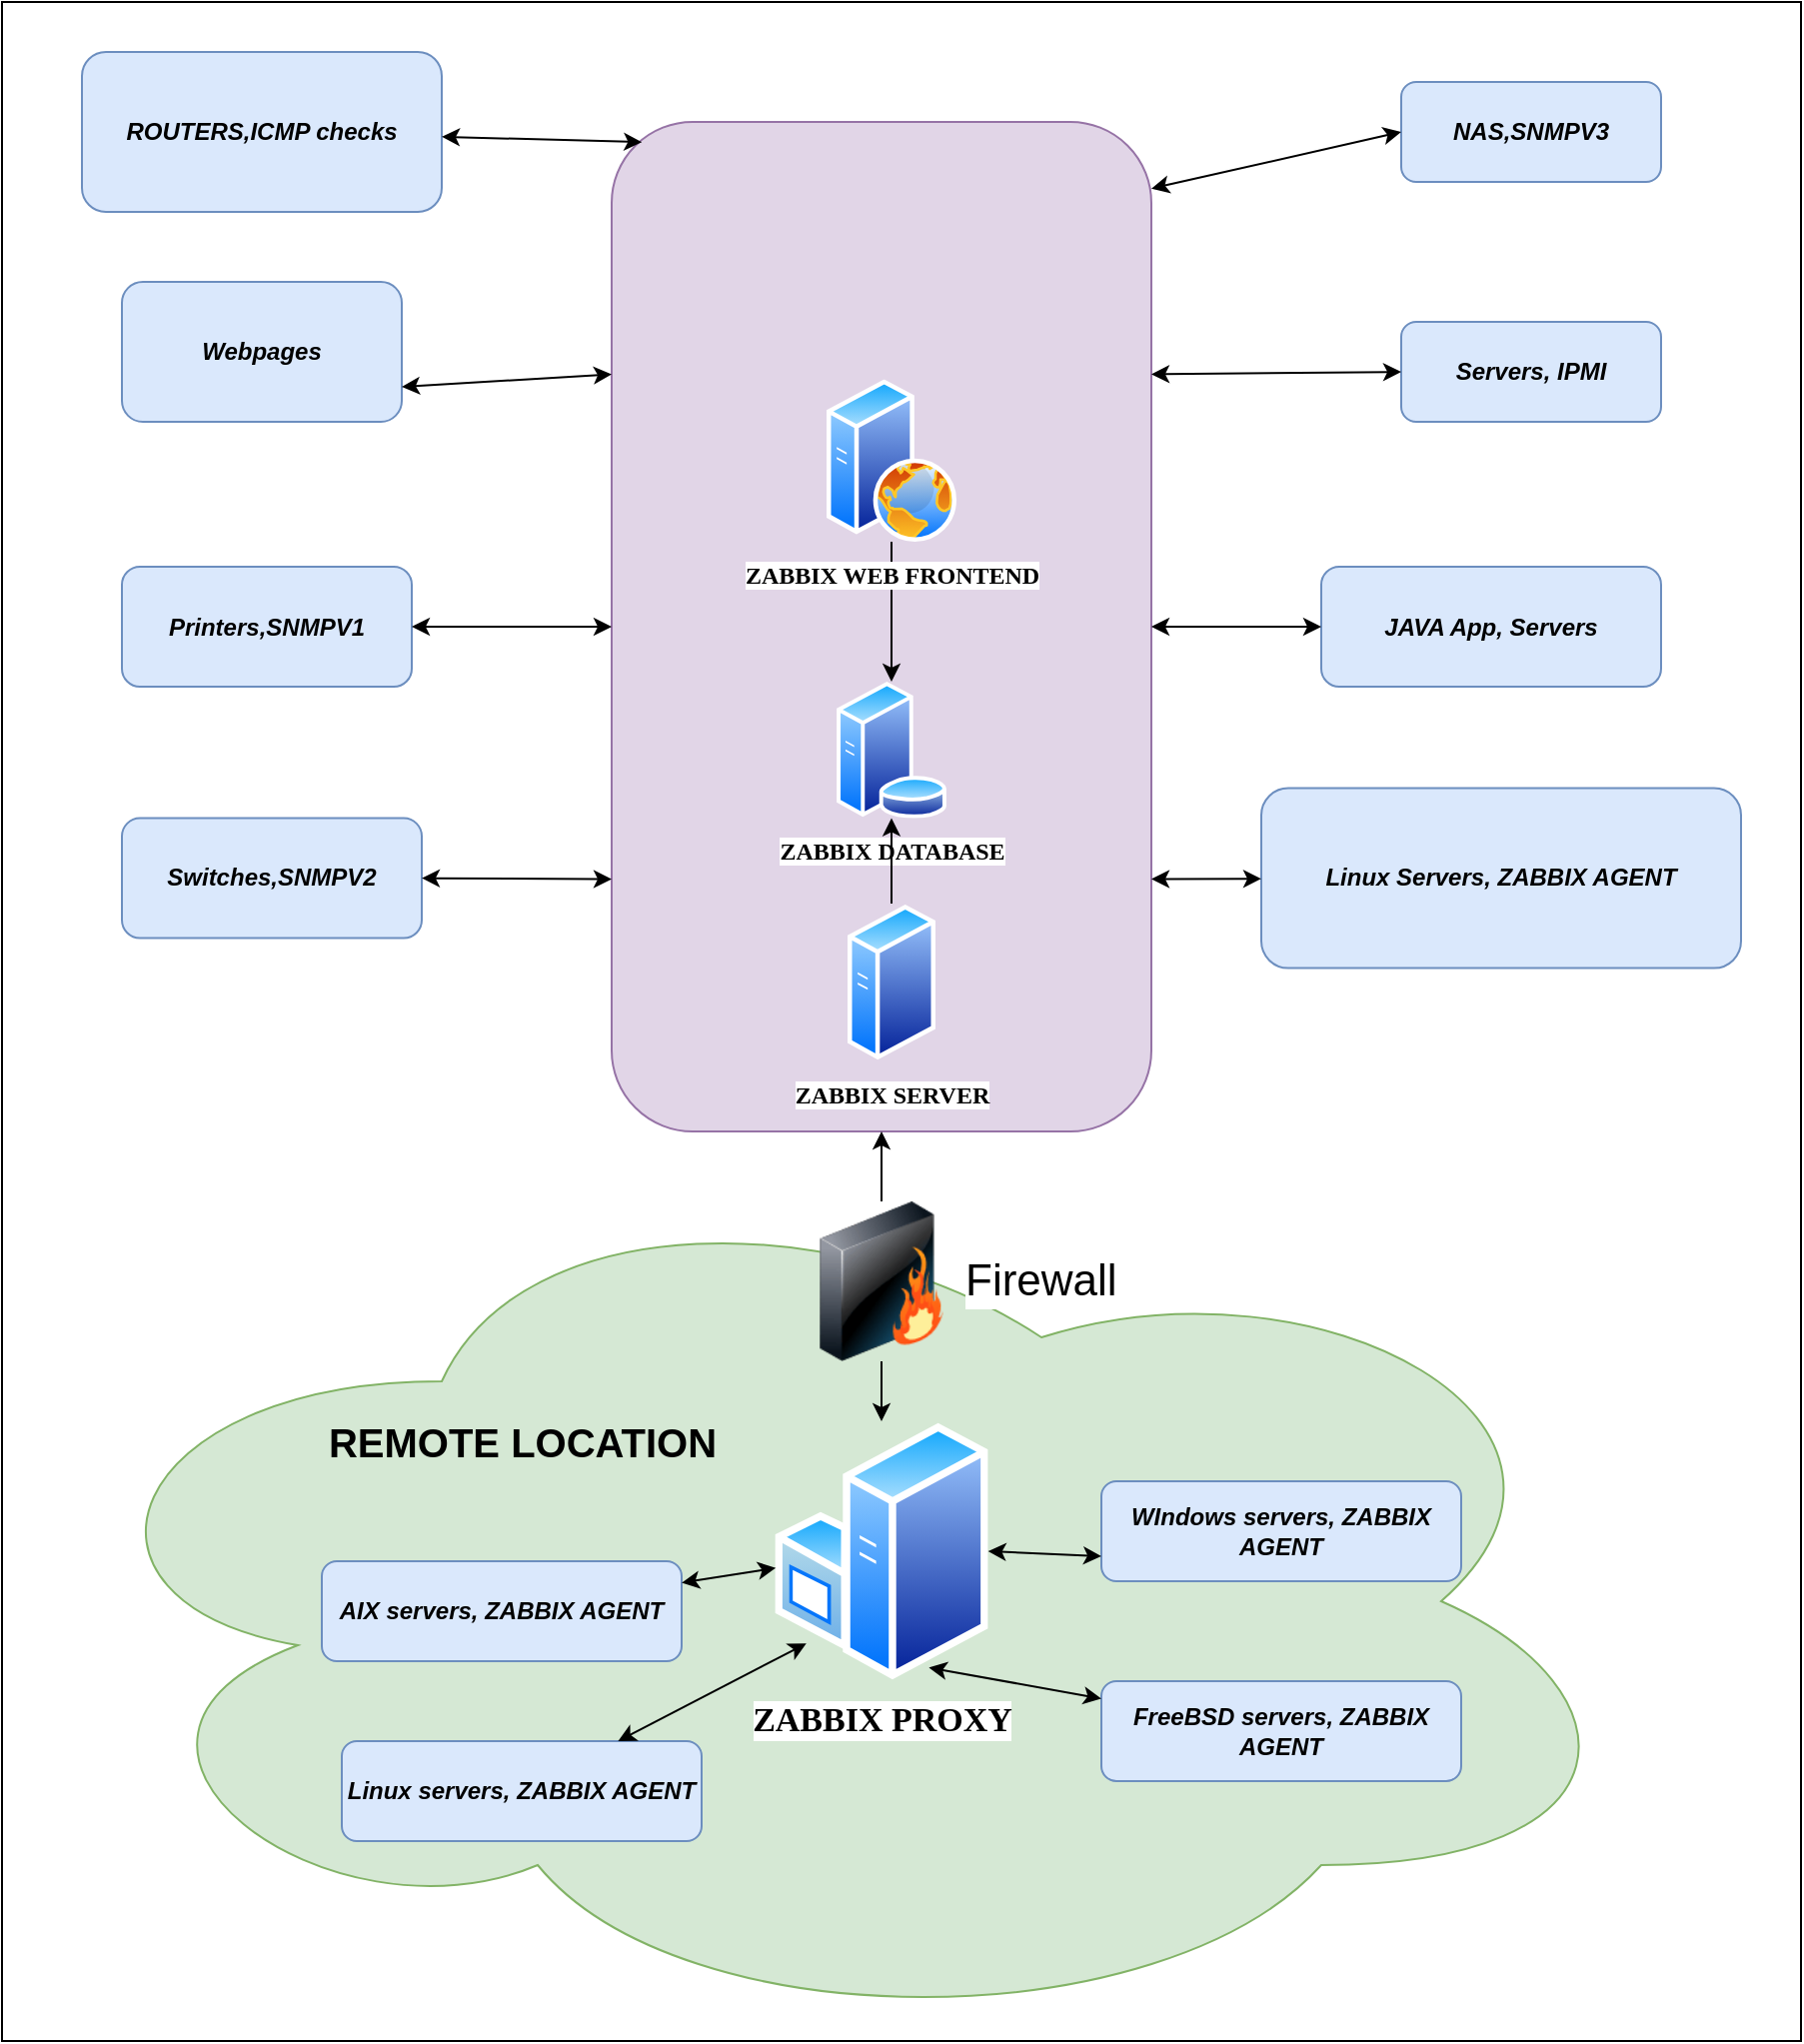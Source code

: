 <mxfile version="13.6.6" type="github">
  <diagram name="Page-1" id="55a83fd1-7818-8e21-69c5-c3457e3827bb">
    <mxGraphModel dx="2553" dy="1240" grid="1" gridSize="10" guides="1" tooltips="1" connect="1" arrows="1" fold="1" page="1" pageScale="1" pageWidth="1100" pageHeight="850" background="#ffffff" math="0" shadow="0">
      <root>
        <mxCell id="0" />
        <mxCell id="1" parent="0" />
        <mxCell id="SQDe0ABxg7kSBVtk6bbi-65" value="" style="rounded=0;whiteSpace=wrap;html=1;" parent="1" vertex="1">
          <mxGeometry x="80" y="320" width="900" height="1020" as="geometry" />
        </mxCell>
        <mxCell id="SQDe0ABxg7kSBVtk6bbi-36" value="" style="ellipse;shape=cloud;whiteSpace=wrap;html=1;fillColor=#d5e8d4;strokeColor=#82b366;" parent="1" vertex="1">
          <mxGeometry x="100" y="900" width="800" height="440" as="geometry" />
        </mxCell>
        <mxCell id="SQDe0ABxg7kSBVtk6bbi-9" value="" style="rounded=1;whiteSpace=wrap;html=1;fillColor=#e1d5e7;strokeColor=#9673a6;" parent="1" vertex="1">
          <mxGeometry x="385" y="380" width="270" height="505" as="geometry" />
        </mxCell>
        <mxCell id="SQDe0ABxg7kSBVtk6bbi-33" style="edgeStyle=orthogonalEdgeStyle;rounded=0;orthogonalLoop=1;jettySize=auto;html=1;entryX=0.5;entryY=1;entryDx=0;entryDy=0;" parent="1" source="69ecfefc5c41e42c-3" target="SQDe0ABxg7kSBVtk6bbi-9" edge="1">
          <mxGeometry relative="1" as="geometry" />
        </mxCell>
        <mxCell id="SQDe0ABxg7kSBVtk6bbi-64" style="edgeStyle=orthogonalEdgeStyle;rounded=0;orthogonalLoop=1;jettySize=auto;html=1;" parent="1" source="69ecfefc5c41e42c-3" target="SQDe0ABxg7kSBVtk6bbi-37" edge="1">
          <mxGeometry relative="1" as="geometry" />
        </mxCell>
        <mxCell id="69ecfefc5c41e42c-3" value="Firewall" style="image;html=1;labelBackgroundColor=#ffffff;image=img/lib/clip_art/networking/Firewall_128x128.png;rounded=1;shadow=0;comic=0;strokeWidth=2;fontSize=22;labelPosition=right;verticalLabelPosition=middle;align=left;verticalAlign=middle;" parent="1" vertex="1">
          <mxGeometry x="480" y="920" width="80" height="80" as="geometry" />
        </mxCell>
        <mxCell id="SQDe0ABxg7kSBVtk6bbi-4" value="" style="edgeStyle=orthogonalEdgeStyle;rounded=0;orthogonalLoop=1;jettySize=auto;html=1;" parent="1" source="SQDe0ABxg7kSBVtk6bbi-1" target="SQDe0ABxg7kSBVtk6bbi-2" edge="1">
          <mxGeometry relative="1" as="geometry" />
        </mxCell>
        <mxCell id="SQDe0ABxg7kSBVtk6bbi-1" value="&lt;font face=&quot;Verdana&quot;&gt;&lt;b&gt;ZABBIX WEB FRONTEND&lt;br&gt;&lt;/b&gt;&lt;/font&gt;" style="aspect=fixed;perimeter=ellipsePerimeter;html=1;align=center;shadow=0;dashed=0;spacingTop=3;image;image=img/lib/active_directory/web_server.svg;" parent="1" vertex="1">
          <mxGeometry x="492.5" y="508.75" width="65" height="81.25" as="geometry" />
        </mxCell>
        <mxCell id="SQDe0ABxg7kSBVtk6bbi-2" value="&lt;b&gt;&lt;font face=&quot;Verdana&quot;&gt;ZABBIX DATABASE&lt;br&gt;&lt;/font&gt;&lt;/b&gt;" style="aspect=fixed;perimeter=ellipsePerimeter;html=1;align=center;shadow=0;dashed=0;spacingTop=3;image;image=img/lib/active_directory/database_server.svg;" parent="1" vertex="1">
          <mxGeometry x="497" y="660" width="56" height="68.29" as="geometry" />
        </mxCell>
        <mxCell id="SQDe0ABxg7kSBVtk6bbi-8" style="edgeStyle=orthogonalEdgeStyle;rounded=0;orthogonalLoop=1;jettySize=auto;html=1;" parent="1" source="SQDe0ABxg7kSBVtk6bbi-5" target="SQDe0ABxg7kSBVtk6bbi-2" edge="1">
          <mxGeometry relative="1" as="geometry" />
        </mxCell>
        <mxCell id="SQDe0ABxg7kSBVtk6bbi-5" value="&lt;font face=&quot;Verdana&quot;&gt;&lt;b&gt;ZABBIX SERVER&lt;br&gt;&lt;/b&gt;&lt;/font&gt;" style="aspect=fixed;perimeter=ellipsePerimeter;html=1;align=center;shadow=0;dashed=0;spacingTop=3;image;image=img/lib/active_directory/generic_server.svg;" parent="1" vertex="1">
          <mxGeometry x="503" y="771" width="44" height="78.57" as="geometry" />
        </mxCell>
        <mxCell id="SQDe0ABxg7kSBVtk6bbi-11" value="&lt;b&gt;&lt;i&gt;ROUTERS,ICMP checks&lt;br&gt;&lt;/i&gt;&lt;/b&gt;" style="rounded=1;whiteSpace=wrap;html=1;fillColor=#dae8fc;strokeColor=#6c8ebf;" parent="1" vertex="1">
          <mxGeometry x="120" y="345" width="180" height="80" as="geometry" />
        </mxCell>
        <mxCell id="SQDe0ABxg7kSBVtk6bbi-12" value="&lt;i&gt;&lt;b&gt;Webpages&lt;/b&gt;&lt;/i&gt;" style="rounded=1;whiteSpace=wrap;html=1;fillColor=#dae8fc;strokeColor=#6c8ebf;" parent="1" vertex="1">
          <mxGeometry x="140" y="460" width="140" height="70" as="geometry" />
        </mxCell>
        <mxCell id="SQDe0ABxg7kSBVtk6bbi-17" value="&lt;i&gt;&lt;b&gt;Printers,SNMPV1&lt;/b&gt;&lt;/i&gt;" style="rounded=1;whiteSpace=wrap;html=1;fillColor=#dae8fc;strokeColor=#6c8ebf;" parent="1" vertex="1">
          <mxGeometry x="140" y="602.5" width="145" height="60" as="geometry" />
        </mxCell>
        <mxCell id="SQDe0ABxg7kSBVtk6bbi-19" value="&lt;i&gt;&lt;b&gt;Switches,SNMPV2&lt;/b&gt;&lt;/i&gt;" style="rounded=1;whiteSpace=wrap;html=1;fillColor=#dae8fc;strokeColor=#6c8ebf;" parent="1" vertex="1">
          <mxGeometry x="140" y="728.29" width="150" height="60" as="geometry" />
        </mxCell>
        <mxCell id="SQDe0ABxg7kSBVtk6bbi-20" value="&lt;i&gt;&lt;b&gt;NAS,SNMPV3&lt;/b&gt;&lt;/i&gt;" style="rounded=1;whiteSpace=wrap;html=1;fillColor=#dae8fc;strokeColor=#6c8ebf;" parent="1" vertex="1">
          <mxGeometry x="780" y="360" width="130" height="50" as="geometry" />
        </mxCell>
        <mxCell id="SQDe0ABxg7kSBVtk6bbi-21" value="&lt;i&gt;&lt;b&gt;Servers, IPMI&lt;br&gt;&lt;/b&gt;&lt;/i&gt;" style="rounded=1;whiteSpace=wrap;html=1;fillColor=#dae8fc;strokeColor=#6c8ebf;" parent="1" vertex="1">
          <mxGeometry x="780" y="480" width="130" height="50" as="geometry" />
        </mxCell>
        <mxCell id="SQDe0ABxg7kSBVtk6bbi-22" value="&lt;i&gt;&lt;b&gt;JAVA App, Servers&lt;br&gt;&lt;/b&gt;&lt;/i&gt;" style="rounded=1;whiteSpace=wrap;html=1;fillColor=#dae8fc;strokeColor=#6c8ebf;" parent="1" vertex="1">
          <mxGeometry x="740" y="602.5" width="170" height="60" as="geometry" />
        </mxCell>
        <mxCell id="SQDe0ABxg7kSBVtk6bbi-23" value="&lt;i&gt;&lt;b&gt;Linux Servers, ZABBIX AGENT&lt;br&gt;&lt;/b&gt;&lt;/i&gt;" style="rounded=1;whiteSpace=wrap;html=1;fillColor=#dae8fc;strokeColor=#6c8ebf;" parent="1" vertex="1">
          <mxGeometry x="710" y="713.29" width="240" height="90" as="geometry" />
        </mxCell>
        <mxCell id="SQDe0ABxg7kSBVtk6bbi-37" value="&lt;font style=&quot;font-size: 17px&quot; face=&quot;Verdana&quot;&gt;&lt;b&gt;ZABBIX PROXY&lt;br&gt;&lt;/b&gt;&lt;/font&gt;" style="aspect=fixed;perimeter=ellipsePerimeter;html=1;align=center;shadow=0;dashed=0;spacingTop=3;image;image=img/lib/active_directory/windows_server.svg;" parent="1" vertex="1">
          <mxGeometry x="466.7" y="1030" width="106.6" height="130" as="geometry" />
        </mxCell>
        <mxCell id="SQDe0ABxg7kSBVtk6bbi-38" value="&lt;font style=&quot;font-size: 20px&quot;&gt;&lt;b&gt;REMOTE LOCATION&lt;br&gt;&lt;/b&gt;&lt;/font&gt;" style="text;html=1;align=center;verticalAlign=middle;resizable=0;points=[];autosize=1;" parent="1" vertex="1">
          <mxGeometry x="235" y="1030" width="210" height="20" as="geometry" />
        </mxCell>
        <mxCell id="SQDe0ABxg7kSBVtk6bbi-39" value="&lt;i&gt;&lt;b&gt;AIX servers, ZABBIX AGENT&lt;br&gt;&lt;/b&gt;&lt;/i&gt;" style="rounded=1;whiteSpace=wrap;html=1;fillColor=#dae8fc;strokeColor=#6c8ebf;" parent="1" vertex="1">
          <mxGeometry x="240" y="1100" width="180" height="50" as="geometry" />
        </mxCell>
        <mxCell id="SQDe0ABxg7kSBVtk6bbi-40" value="&lt;i&gt;&lt;b&gt;Linux servers, ZABBIX AGENT&lt;/b&gt;&lt;/i&gt;" style="rounded=1;whiteSpace=wrap;html=1;fillColor=#dae8fc;strokeColor=#6c8ebf;" parent="1" vertex="1">
          <mxGeometry x="250" y="1190" width="180" height="50" as="geometry" />
        </mxCell>
        <mxCell id="SQDe0ABxg7kSBVtk6bbi-41" value="&lt;i&gt;&lt;b&gt;FreeBSD servers, ZABBIX AGENT&lt;/b&gt;&lt;/i&gt;" style="rounded=1;whiteSpace=wrap;html=1;fillColor=#dae8fc;strokeColor=#6c8ebf;" parent="1" vertex="1">
          <mxGeometry x="630" y="1160" width="180" height="50" as="geometry" />
        </mxCell>
        <mxCell id="SQDe0ABxg7kSBVtk6bbi-42" value="&lt;i&gt;&lt;b&gt;WIndows&lt;/b&gt;&lt;b&gt; servers, ZABBIX AGENT&lt;/b&gt;&lt;/i&gt;" style="rounded=1;whiteSpace=wrap;html=1;fillColor=#dae8fc;strokeColor=#6c8ebf;" parent="1" vertex="1">
          <mxGeometry x="630" y="1060" width="180" height="50" as="geometry" />
        </mxCell>
        <mxCell id="SQDe0ABxg7kSBVtk6bbi-45" value="" style="endArrow=classic;startArrow=classic;html=1;" parent="1" source="SQDe0ABxg7kSBVtk6bbi-39" target="SQDe0ABxg7kSBVtk6bbi-37" edge="1">
          <mxGeometry width="50" height="50" relative="1" as="geometry">
            <mxPoint x="535" y="1190" as="sourcePoint" />
            <mxPoint x="585" y="1140" as="targetPoint" />
          </mxGeometry>
        </mxCell>
        <mxCell id="SQDe0ABxg7kSBVtk6bbi-47" value="" style="endArrow=classic;startArrow=classic;html=1;entryX=0;entryY=1;entryDx=0;entryDy=0;" parent="1" source="SQDe0ABxg7kSBVtk6bbi-40" target="SQDe0ABxg7kSBVtk6bbi-37" edge="1">
          <mxGeometry width="50" height="50" relative="1" as="geometry">
            <mxPoint x="305" y="1180.721" as="sourcePoint" />
            <mxPoint x="477.148" y="1153.408" as="targetPoint" />
          </mxGeometry>
        </mxCell>
        <mxCell id="SQDe0ABxg7kSBVtk6bbi-48" value="" style="endArrow=classic;startArrow=classic;html=1;entryX=0.75;entryY=1;entryDx=0;entryDy=0;" parent="1" source="SQDe0ABxg7kSBVtk6bbi-41" target="SQDe0ABxg7kSBVtk6bbi-37" edge="1">
          <mxGeometry width="50" height="50" relative="1" as="geometry">
            <mxPoint x="365.168" y="1270" as="sourcePoint" />
            <mxPoint x="492.26" y="1190.9" as="targetPoint" />
          </mxGeometry>
        </mxCell>
        <mxCell id="SQDe0ABxg7kSBVtk6bbi-49" value="" style="endArrow=classic;startArrow=classic;html=1;entryX=1;entryY=0.5;entryDx=0;entryDy=0;exitX=0;exitY=0.75;exitDx=0;exitDy=0;" parent="1" source="SQDe0ABxg7kSBVtk6bbi-42" target="SQDe0ABxg7kSBVtk6bbi-37" edge="1">
          <mxGeometry width="50" height="50" relative="1" as="geometry">
            <mxPoint x="641.796" y="1270" as="sourcePoint" />
            <mxPoint x="553.368" y="1203.42" as="targetPoint" />
          </mxGeometry>
        </mxCell>
        <mxCell id="SQDe0ABxg7kSBVtk6bbi-50" value="" style="endArrow=classic;startArrow=classic;html=1;exitX=1;exitY=0.75;exitDx=0;exitDy=0;" parent="1" source="SQDe0ABxg7kSBVtk6bbi-9" target="SQDe0ABxg7kSBVtk6bbi-23" edge="1">
          <mxGeometry width="50" height="50" relative="1" as="geometry">
            <mxPoint x="755" y="1187.5" as="sourcePoint" />
            <mxPoint x="583.3" y="1145" as="targetPoint" />
          </mxGeometry>
        </mxCell>
        <mxCell id="SQDe0ABxg7kSBVtk6bbi-54" value="" style="endArrow=classic;startArrow=classic;html=1;exitX=1;exitY=0.5;exitDx=0;exitDy=0;entryX=0;entryY=0.5;entryDx=0;entryDy=0;" parent="1" source="SQDe0ABxg7kSBVtk6bbi-9" target="SQDe0ABxg7kSBVtk6bbi-22" edge="1">
          <mxGeometry width="50" height="50" relative="1" as="geometry">
            <mxPoint x="665" y="647.5" as="sourcePoint" />
            <mxPoint x="765" y="650.909" as="targetPoint" />
          </mxGeometry>
        </mxCell>
        <mxCell id="SQDe0ABxg7kSBVtk6bbi-55" value="" style="endArrow=classic;startArrow=classic;html=1;exitX=1;exitY=0.25;exitDx=0;exitDy=0;entryX=0;entryY=0.5;entryDx=0;entryDy=0;" parent="1" source="SQDe0ABxg7kSBVtk6bbi-9" target="SQDe0ABxg7kSBVtk6bbi-21" edge="1">
          <mxGeometry width="50" height="50" relative="1" as="geometry">
            <mxPoint x="665" y="495" as="sourcePoint" />
            <mxPoint x="820" y="525" as="targetPoint" />
          </mxGeometry>
        </mxCell>
        <mxCell id="SQDe0ABxg7kSBVtk6bbi-56" value="" style="endArrow=classic;startArrow=classic;html=1;exitX=1;exitY=0.066;exitDx=0;exitDy=0;entryX=0;entryY=0.5;entryDx=0;entryDy=0;exitPerimeter=0;" parent="1" source="SQDe0ABxg7kSBVtk6bbi-9" target="SQDe0ABxg7kSBVtk6bbi-20" edge="1">
          <mxGeometry width="50" height="50" relative="1" as="geometry">
            <mxPoint x="665" y="342.5" as="sourcePoint" />
            <mxPoint x="820" y="395" as="targetPoint" />
          </mxGeometry>
        </mxCell>
        <mxCell id="SQDe0ABxg7kSBVtk6bbi-58" value="" style="endArrow=classic;startArrow=classic;html=1;entryX=0.056;entryY=0.02;entryDx=0;entryDy=0;entryPerimeter=0;" parent="1" source="SQDe0ABxg7kSBVtk6bbi-11" edge="1" target="SQDe0ABxg7kSBVtk6bbi-9">
          <mxGeometry width="50" height="50" relative="1" as="geometry">
            <mxPoint x="665" y="230.26" as="sourcePoint" />
            <mxPoint x="385" y="234" as="targetPoint" />
          </mxGeometry>
        </mxCell>
        <mxCell id="SQDe0ABxg7kSBVtk6bbi-60" value="" style="endArrow=classic;startArrow=classic;html=1;exitX=1;exitY=0.75;exitDx=0;exitDy=0;entryX=0;entryY=0.25;entryDx=0;entryDy=0;" parent="1" source="SQDe0ABxg7kSBVtk6bbi-12" target="SQDe0ABxg7kSBVtk6bbi-9" edge="1">
          <mxGeometry width="50" height="50" relative="1" as="geometry">
            <mxPoint x="295" y="241.895" as="sourcePoint" />
            <mxPoint x="395" y="244.0" as="targetPoint" />
          </mxGeometry>
        </mxCell>
        <mxCell id="SQDe0ABxg7kSBVtk6bbi-61" value="" style="endArrow=classic;startArrow=classic;html=1;exitX=1;exitY=0.5;exitDx=0;exitDy=0;" parent="1" source="SQDe0ABxg7kSBVtk6bbi-17" target="SQDe0ABxg7kSBVtk6bbi-9" edge="1">
          <mxGeometry width="50" height="50" relative="1" as="geometry">
            <mxPoint x="275" y="397.5" as="sourcePoint" />
            <mxPoint x="395" y="342.5" as="targetPoint" />
          </mxGeometry>
        </mxCell>
        <mxCell id="SQDe0ABxg7kSBVtk6bbi-63" value="" style="endArrow=classic;startArrow=classic;html=1;exitX=1;exitY=0.5;exitDx=0;exitDy=0;entryX=0;entryY=0.75;entryDx=0;entryDy=0;" parent="1" source="SQDe0ABxg7kSBVtk6bbi-19" target="SQDe0ABxg7kSBVtk6bbi-9" edge="1">
          <mxGeometry width="50" height="50" relative="1" as="geometry">
            <mxPoint x="275" y="520" as="sourcePoint" />
            <mxPoint x="395" y="508.235" as="targetPoint" />
          </mxGeometry>
        </mxCell>
      </root>
    </mxGraphModel>
  </diagram>
</mxfile>
